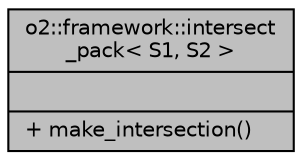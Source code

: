 digraph "o2::framework::intersect_pack&lt; S1, S2 &gt;"
{
 // INTERACTIVE_SVG=YES
  bgcolor="transparent";
  edge [fontname="Helvetica",fontsize="10",labelfontname="Helvetica",labelfontsize="10"];
  node [fontname="Helvetica",fontsize="10",shape=record];
  Node1 [label="{o2::framework::intersect\l_pack\< S1, S2 \>\n||+ make_intersection()\l}",height=0.2,width=0.4,color="black", fillcolor="grey75", style="filled", fontcolor="black"];
}
